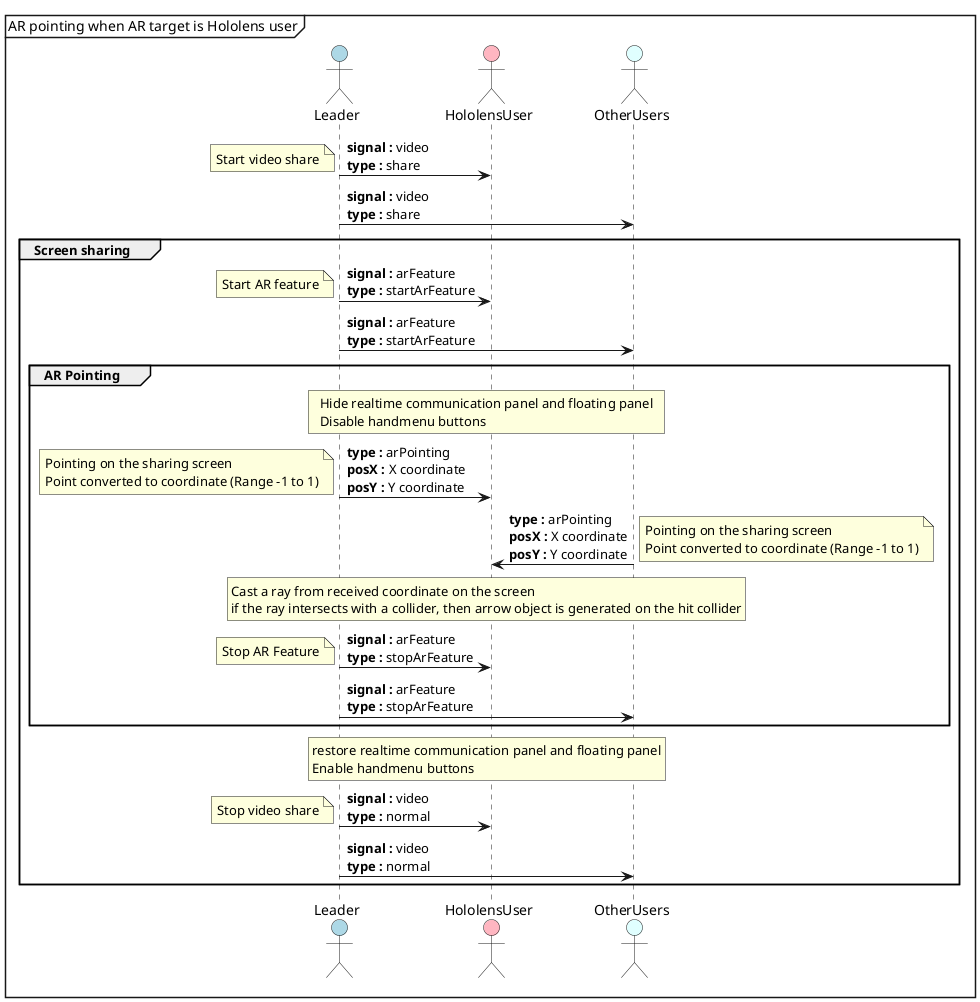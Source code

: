 @startuml ARPointing
mainframe AR pointing when AR target is Hololens user
actor Leader #LightBlue
actor HololensUser #LightPink
actor OtherUsers #LightCyan
Leader -> HololensUser : **signal : **video\n**type :** share
note left: Start video share
Leader -> OtherUsers : **signal : **video\n**type :** share
group Screen sharing
    Leader -> HololensUser : **signal : **arFeature\n**type : **startArFeature
    note left: Start AR feature
    Leader -> OtherUsers : **signal : **arFeature\n**type : **startArFeature
    group AR Pointing
        rnote across
        Hide realtime communication panel and floating panel
        Disable handmenu buttons
        end note
        Leader -> HololensUser : **type : **arPointing\n**posX : **X coordinate\n**posY : **Y coordinate
        note left: Pointing on the sharing screen\nPoint converted to coordinate (Range -1 to 1)
        OtherUsers -> HololensUser : **type : **arPointing\n**posX : **X coordinate\n**posY : **Y coordinate
        note right: Pointing on the sharing screen\nPoint converted to coordinate (Range -1 to 1)
        rnote across
        Cast a ray from received coordinate on the screen
        if the ray intersects with a collider, then arrow object is generated on the hit collider
        end note
        ' Leader -> HololensUser : **signal : **3dContentsShare\n**type :** start3dContentsShare
        ' note left: Start 3D contents share
        ' Leader -> OtherUsers : **signal : **3dContentsShare\n**type :** start3dContentsShare
        ' group 3D Contents Share
        '     rnote across #LightSlateGray
        '     under construction
        '     end note
        '     Leader -> HololensUser : **signal : **3dContentsShare\n**type :** stop3dContentsShare
        '     note left: Stop 3D contents share
        '     Leader -> OtherUsers : **signal : **3dContentsShare\n**type :** stop3dContentsShare
        ' end
        ' Leader -> HololensUser : **signal : **arDrawing\n**type :** startArDrawing
        ' note left: Start AR drawing
        ' Leader -> OtherUsers : **signal : **arDrawing\n**type :** startArDrawing
        ' group AR Drawing
        '     rnote across #LightSlateGray
        '     under construction
        '     end note
        '     Leader -> HololensUser : **signal : **arDrawing\n**type :** stopArDrawing
        '     note left: Stop AR Drawing
        '     Leader -> OtherUsers : **signal : **arDrawing\n**type :** stopArDrawing
        ' end
    Leader -> HololensUser : **signal : **arFeature\n**type : **stopArFeature
    note left: Stop AR Feature
    Leader -> OtherUsers : **signal : **arFeature\n**type : **stopArFeature
    end
    rnote across
        restore realtime communication panel and floating panel
        Enable handmenu buttons
        end note
    Leader -> HololensUser : **signal : **video\n**type :** normal
    note left: Stop video share
    Leader -> OtherUsers : **signal : **video\n**type :** normal
end
@enduml